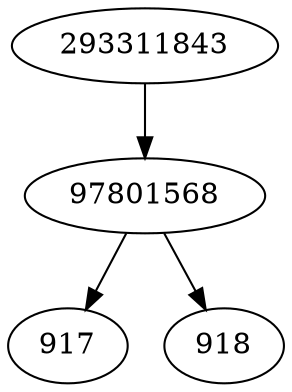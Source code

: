 strict digraph  {
97801568;
293311843;
917;
918;
97801568 -> 917;
97801568 -> 918;
293311843 -> 97801568;
}

